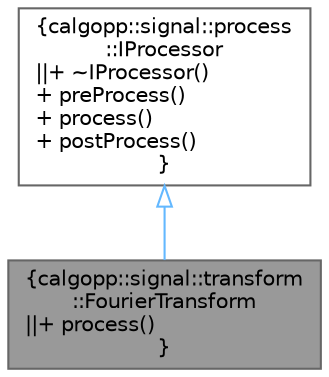 digraph "calgopp::signal::transform::FourierTransform"
{
 // LATEX_PDF_SIZE
  bgcolor="transparent";
  edge [fontname=Helvetica,fontsize=10,labelfontname=Helvetica,labelfontsize=10];
  node [fontname=Helvetica,fontsize=10,shape=box,height=0.2,width=0.4];
  Node1 [label="{calgopp::signal::transform\l::FourierTransform\n||+ process()\l}",height=0.2,width=0.4,color="gray40", fillcolor="grey60", style="filled", fontcolor="black",tooltip=" "];
  Node2 -> Node1 [dir="back",color="steelblue1",style="solid",arrowtail="onormal"];
  Node2 [label="{calgopp::signal::process\l::IProcessor\n||+ ~IProcessor()\l+ preProcess()\l+ process()\l+ postProcess()\l}",height=0.2,width=0.4,color="gray40", fillcolor="white", style="filled",URL="$classcalgopp_1_1signal_1_1process_1_1IProcessor.html",tooltip=" "];
}
